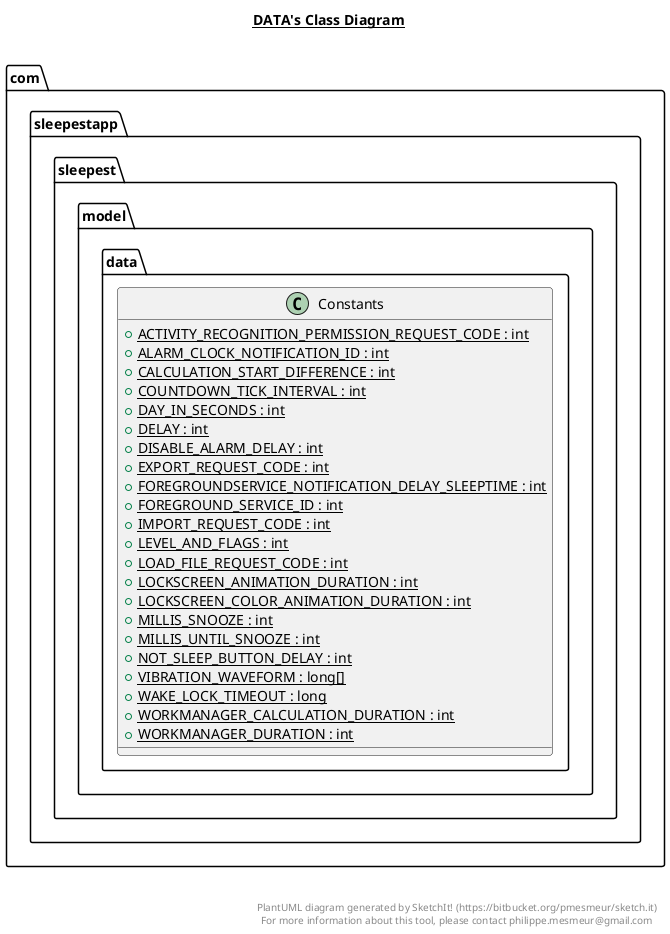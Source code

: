 @startuml

title __DATA's Class Diagram__\n

  namespace com.sleepestapp.sleepest {
    namespace model.data {
      class com.sleepestapp.sleepest.model.data.Constants {
          {static} + ACTIVITY_RECOGNITION_PERMISSION_REQUEST_CODE : int
          {static} + ALARM_CLOCK_NOTIFICATION_ID : int
          {static} + CALCULATION_START_DIFFERENCE : int
          {static} + COUNTDOWN_TICK_INTERVAL : int
          {static} + DAY_IN_SECONDS : int
          {static} + DELAY : int
          {static} + DISABLE_ALARM_DELAY : int
          {static} + EXPORT_REQUEST_CODE : int
          {static} + FOREGROUNDSERVICE_NOTIFICATION_DELAY_SLEEPTIME : int
          {static} + FOREGROUND_SERVICE_ID : int
          {static} + IMPORT_REQUEST_CODE : int
          {static} + LEVEL_AND_FLAGS : int
          {static} + LOAD_FILE_REQUEST_CODE : int
          {static} + LOCKSCREEN_ANIMATION_DURATION : int
          {static} + LOCKSCREEN_COLOR_ANIMATION_DURATION : int
          {static} + MILLIS_SNOOZE : int
          {static} + MILLIS_UNTIL_SNOOZE : int
          {static} + NOT_SLEEP_BUTTON_DELAY : int
          {static} + VIBRATION_WAVEFORM : long[]
          {static} + WAKE_LOCK_TIMEOUT : long
          {static} + WORKMANAGER_CALCULATION_DURATION : int
          {static} + WORKMANAGER_DURATION : int
      }
    }
  }
  



right footer


PlantUML diagram generated by SketchIt! (https://bitbucket.org/pmesmeur/sketch.it)
For more information about this tool, please contact philippe.mesmeur@gmail.com
endfooter

@enduml
